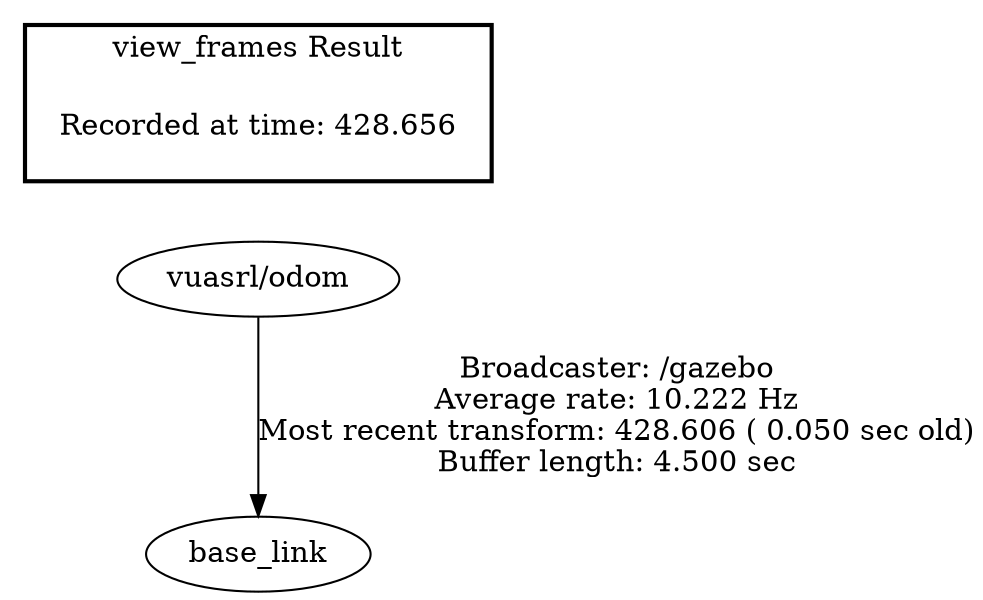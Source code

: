 digraph G {
"vuasrl/odom" -> "base_link"[label="Broadcaster: /gazebo\nAverage rate: 10.222 Hz\nMost recent transform: 428.606 ( 0.050 sec old)\nBuffer length: 4.500 sec\n"];
edge [style=invis];
 subgraph cluster_legend { style=bold; color=black; label ="view_frames Result";
"Recorded at time: 428.656"[ shape=plaintext ] ;
 }->"vuasrl/odom";
}